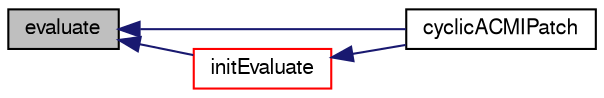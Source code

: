 digraph "evaluate"
{
  bgcolor="transparent";
  edge [fontname="FreeSans",fontsize="10",labelfontname="FreeSans",labelfontsize="10"];
  node [fontname="FreeSans",fontsize="10",shape=record];
  rankdir="LR";
  Node263 [label="evaluate",height=0.2,width=0.4,color="black", fillcolor="grey75", style="filled", fontcolor="black"];
  Node263 -> Node264 [dir="back",color="midnightblue",fontsize="10",style="solid",fontname="FreeSans"];
  Node264 [label="cyclicACMIPatch",height=0.2,width=0.4,color="black",URL="$a22010.html#a9fd5d26cb4c738b5b9afdf8544523658",tooltip="Return local reference cast into the cyclic AMI patch. "];
  Node263 -> Node265 [dir="back",color="midnightblue",fontsize="10",style="solid",fontname="FreeSans"];
  Node265 [label="initEvaluate",height=0.2,width=0.4,color="red",URL="$a22010.html#a65e53e9af7fa5ef0659db31b6d0763b0",tooltip="Initialise the evaluation of the patch field. "];
  Node265 -> Node264 [dir="back",color="midnightblue",fontsize="10",style="solid",fontname="FreeSans"];
}
